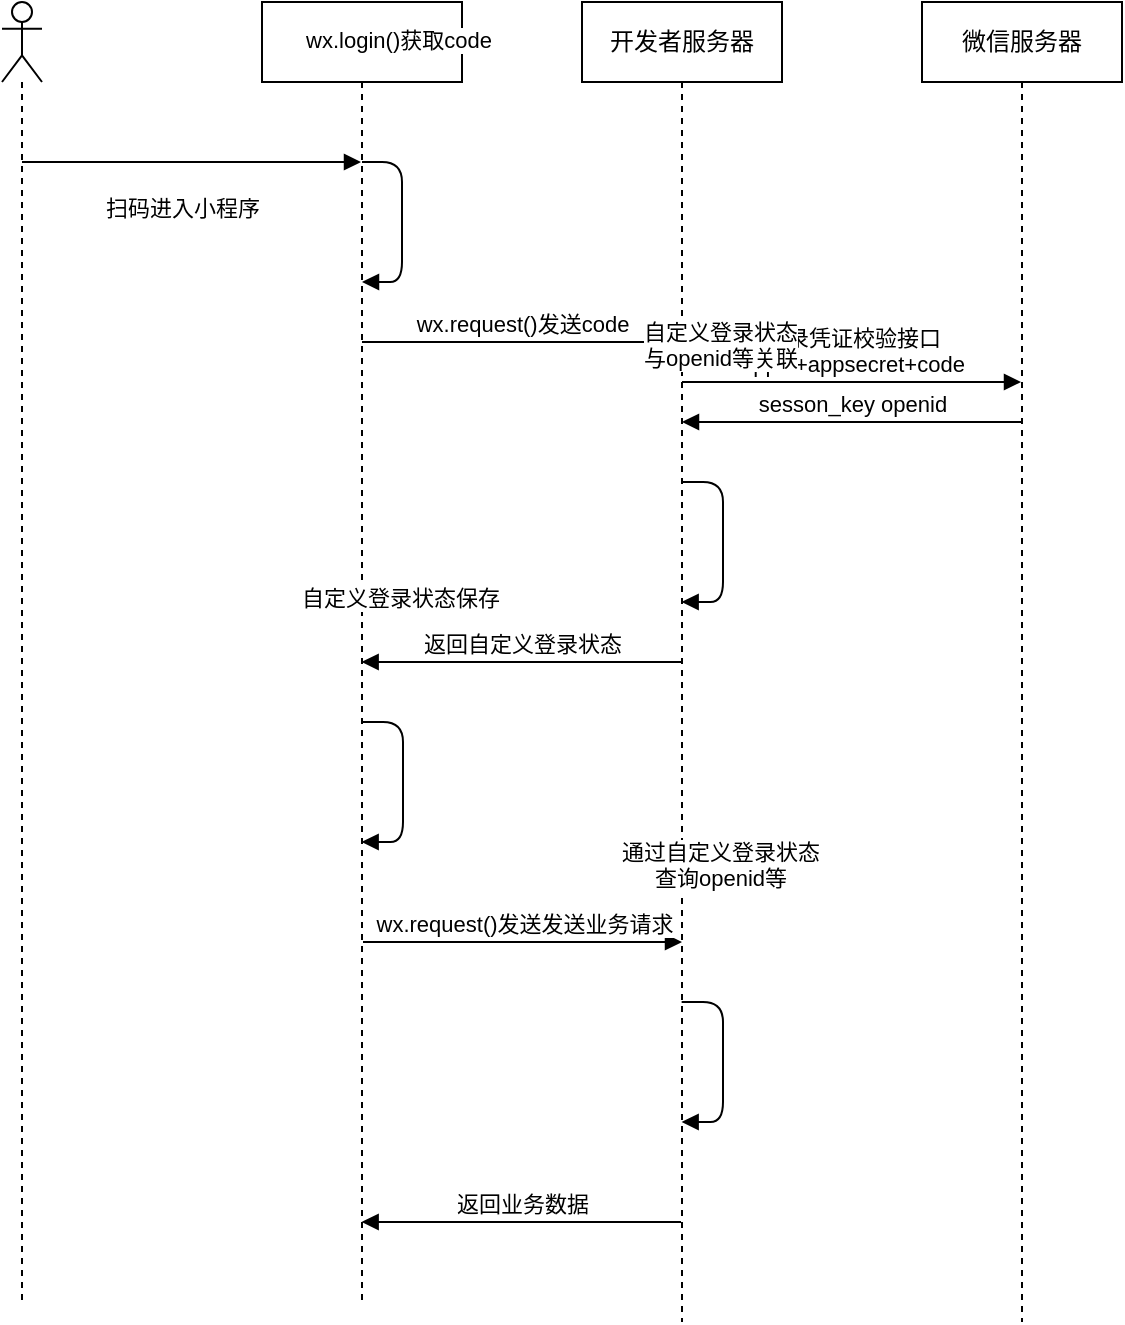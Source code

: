 <mxfile version="12.2.4" pages="1"><diagram id="Qsy0qLeJhvu0jGPPdUB0" name="Page-1"><mxGraphModel dx="925" dy="546" grid="1" gridSize="10" guides="1" tooltips="1" connect="1" arrows="1" fold="1" page="1" pageScale="1" pageWidth="827" pageHeight="1169" math="0" shadow="0"><root><mxCell id="0"/><mxCell id="1" parent="0"/><mxCell id="5" value="" style="shape=umlLifeline;participant=umlActor;perimeter=lifelinePerimeter;whiteSpace=wrap;html=1;container=1;collapsible=0;recursiveResize=0;verticalAlign=top;spacingTop=36;labelBackgroundColor=#ffffff;outlineConnect=0;" parent="1" vertex="1"><mxGeometry x="100" y="120" width="20" height="650" as="geometry"/></mxCell><mxCell id="12" value="扫码进入小程序" style="endArrow=block;endFill=1;html=1;edgeStyle=orthogonalEdgeStyle;align=left;verticalAlign=top;" parent="5" target="9" edge="1"><mxGeometry x="-0.528" y="-10" relative="1" as="geometry"><mxPoint x="10" y="80" as="sourcePoint"/><mxPoint x="170" y="80" as="targetPoint"/><Array as="points"><mxPoint x="130" y="80"/><mxPoint x="130" y="80"/></Array><mxPoint as="offset"/></mxGeometry></mxCell><mxCell id="9" value="小程序" style="shape=umlLifeline;perimeter=lifelinePerimeter;whiteSpace=wrap;html=1;container=1;collapsible=0;recursiveResize=0;outlineConnect=0;" parent="1" vertex="1"><mxGeometry x="230" y="120" width="100" height="650" as="geometry"/></mxCell><mxCell id="15" value="wx.request()发送code" style="html=1;verticalAlign=bottom;endArrow=block;" parent="9" target="10" edge="1"><mxGeometry width="80" relative="1" as="geometry"><mxPoint x="50" y="170" as="sourcePoint"/><mxPoint x="130" y="170" as="targetPoint"/></mxGeometry></mxCell><mxCell id="10" value="开发者服务器" style="shape=umlLifeline;perimeter=lifelinePerimeter;whiteSpace=wrap;html=1;container=1;collapsible=0;recursiveResize=0;outlineConnect=0;" parent="1" vertex="1"><mxGeometry x="390" y="120" width="100" height="660" as="geometry"/></mxCell><mxCell id="17" value="登录凭证校验接口&lt;br&gt;appid+appsecret+code" style="html=1;verticalAlign=bottom;endArrow=block;" parent="10" target="11" edge="1"><mxGeometry width="80" relative="1" as="geometry"><mxPoint x="50" y="190" as="sourcePoint"/><mxPoint x="130" y="190" as="targetPoint"/></mxGeometry></mxCell><mxCell id="11" value="微信服务器" style="shape=umlLifeline;perimeter=lifelinePerimeter;whiteSpace=wrap;html=1;container=1;collapsible=0;recursiveResize=0;outlineConnect=0;" parent="1" vertex="1"><mxGeometry x="560" y="120" width="100" height="660" as="geometry"/></mxCell><mxCell id="14" value="wx.login()获取code" style="html=1;verticalAlign=bottom;endArrow=block;" parent="1" source="9" target="9" edge="1"><mxGeometry x="-0.594" y="-73" width="80" relative="1" as="geometry"><mxPoint x="310" y="200" as="sourcePoint"/><mxPoint x="360" y="200" as="targetPoint"/><Array as="points"><mxPoint x="300" y="200"/><mxPoint x="300" y="260"/></Array><mxPoint x="71" y="-53" as="offset"/></mxGeometry></mxCell><mxCell id="16" value="sesson_key openid" style="html=1;verticalAlign=bottom;endArrow=block;" parent="1" target="10" edge="1"><mxGeometry width="80" relative="1" as="geometry"><mxPoint x="610" y="330" as="sourcePoint"/><mxPoint x="690" y="330" as="targetPoint"/></mxGeometry></mxCell><mxCell id="18" value="自定义登录状态保存" style="html=1;verticalAlign=bottom;endArrow=block;" parent="1" edge="1"><mxGeometry x="-0.594" y="-73" width="80" relative="1" as="geometry"><mxPoint x="279.824" y="480.0" as="sourcePoint"/><mxPoint x="279.824" y="540" as="targetPoint"/><Array as="points"><mxPoint x="300.5" y="480"/><mxPoint x="300.5" y="540"/></Array><mxPoint x="71" y="-53" as="offset"/></mxGeometry></mxCell><mxCell id="19" value="返回自定义登录状态" style="html=1;verticalAlign=bottom;endArrow=block;" parent="1" source="10" edge="1"><mxGeometry width="80" relative="1" as="geometry"><mxPoint x="440" y="470" as="sourcePoint"/><mxPoint x="279.824" y="450" as="targetPoint"/></mxGeometry></mxCell><mxCell id="24" value="wx.request()发送发送业务请求" style="html=1;verticalAlign=bottom;endArrow=block;" parent="1" edge="1"><mxGeometry width="80" relative="1" as="geometry"><mxPoint x="280.5" y="590" as="sourcePoint"/><mxPoint x="440" y="590" as="targetPoint"/></mxGeometry></mxCell><mxCell id="29" value="自定义登录状态&lt;br&gt;与openid等关联" style="html=1;verticalAlign=bottom;endArrow=block;" parent="1" edge="1"><mxGeometry x="-0.594" y="-73" width="80" relative="1" as="geometry"><mxPoint x="439.824" y="360" as="sourcePoint"/><mxPoint x="439.824" y="420" as="targetPoint"/><Array as="points"><mxPoint x="460.5" y="360"/><mxPoint x="460.5" y="420"/></Array><mxPoint x="71" y="-53" as="offset"/></mxGeometry></mxCell><mxCell id="30" value="通过自定义登录状态&lt;br&gt;查询openid等" style="html=1;verticalAlign=bottom;endArrow=block;" parent="1" edge="1"><mxGeometry x="-0.594" y="-73" width="80" relative="1" as="geometry"><mxPoint x="439.824" y="620" as="sourcePoint"/><mxPoint x="439.824" y="680" as="targetPoint"/><Array as="points"><mxPoint x="460.5" y="620"/><mxPoint x="460.5" y="680"/></Array><mxPoint x="71" y="-53" as="offset"/></mxGeometry></mxCell><mxCell id="33" value="返回业务数据" style="html=1;verticalAlign=bottom;endArrow=block;" parent="1" edge="1"><mxGeometry width="80" relative="1" as="geometry"><mxPoint x="439.5" y="730" as="sourcePoint"/><mxPoint x="279.824" y="730" as="targetPoint"/></mxGeometry></mxCell></root></mxGraphModel></diagram></mxfile>